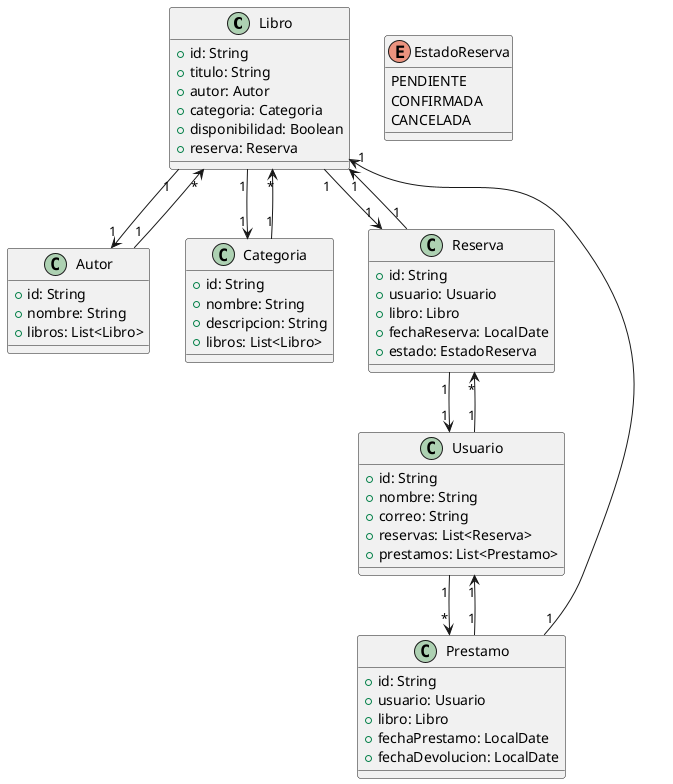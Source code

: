 
@startuml
class Libro {
    +id: String
    +titulo: String
    +autor: Autor
    +categoria: Categoria
    +disponibilidad: Boolean
    +reserva: Reserva
}

class Autor {
    +id: String
    +nombre: String
    +libros: List<Libro>
}

class Categoria {
    +id: String
    +nombre: String
    +descripcion: String
    +libros: List<Libro>
}

class Usuario {
    +id: String
    +nombre: String
    +correo: String
    +reservas: List<Reserva>
    +prestamos: List<Prestamo>
}

class Reserva {
    +id: String
    +usuario: Usuario
    +libro: Libro
    +fechaReserva: LocalDate
    +estado: EstadoReserva
}

class Prestamo {
    +id: String
    +usuario: Usuario
    +libro: Libro
    +fechaPrestamo: LocalDate
    +fechaDevolucion: LocalDate
}

enum EstadoReserva {
    PENDIENTE
    CONFIRMADA
    CANCELADA
}

Libro "1" --> "1" Reserva
Libro "1" --> "1" Autor
Libro "1" --> "1" Categoria
Usuario "1" --> "*" Reserva
Usuario "1" --> "*" Prestamo
Reserva "1" --> "1" Usuario
Reserva "1" --> "1" Libro
Prestamo "1" --> "1" Usuario
Prestamo "1" --> "1" Libro
Categoria "1" --> "*" Libro
Autor "1" --> "*" Libro
@enduml